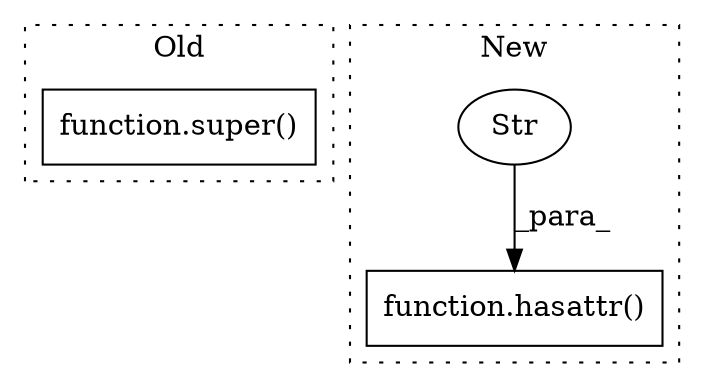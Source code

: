 digraph G {
subgraph cluster0 {
1 [label="function.super()" a="75" s="1448,1468" l="6,1" shape="box"];
label = "Old";
style="dotted";
}
subgraph cluster1 {
2 [label="function.hasattr()" a="75" s="1872,1898" l="8,1" shape="box"];
3 [label="Str" a="66" s="1890" l="8" shape="ellipse"];
label = "New";
style="dotted";
}
3 -> 2 [label="_para_"];
}